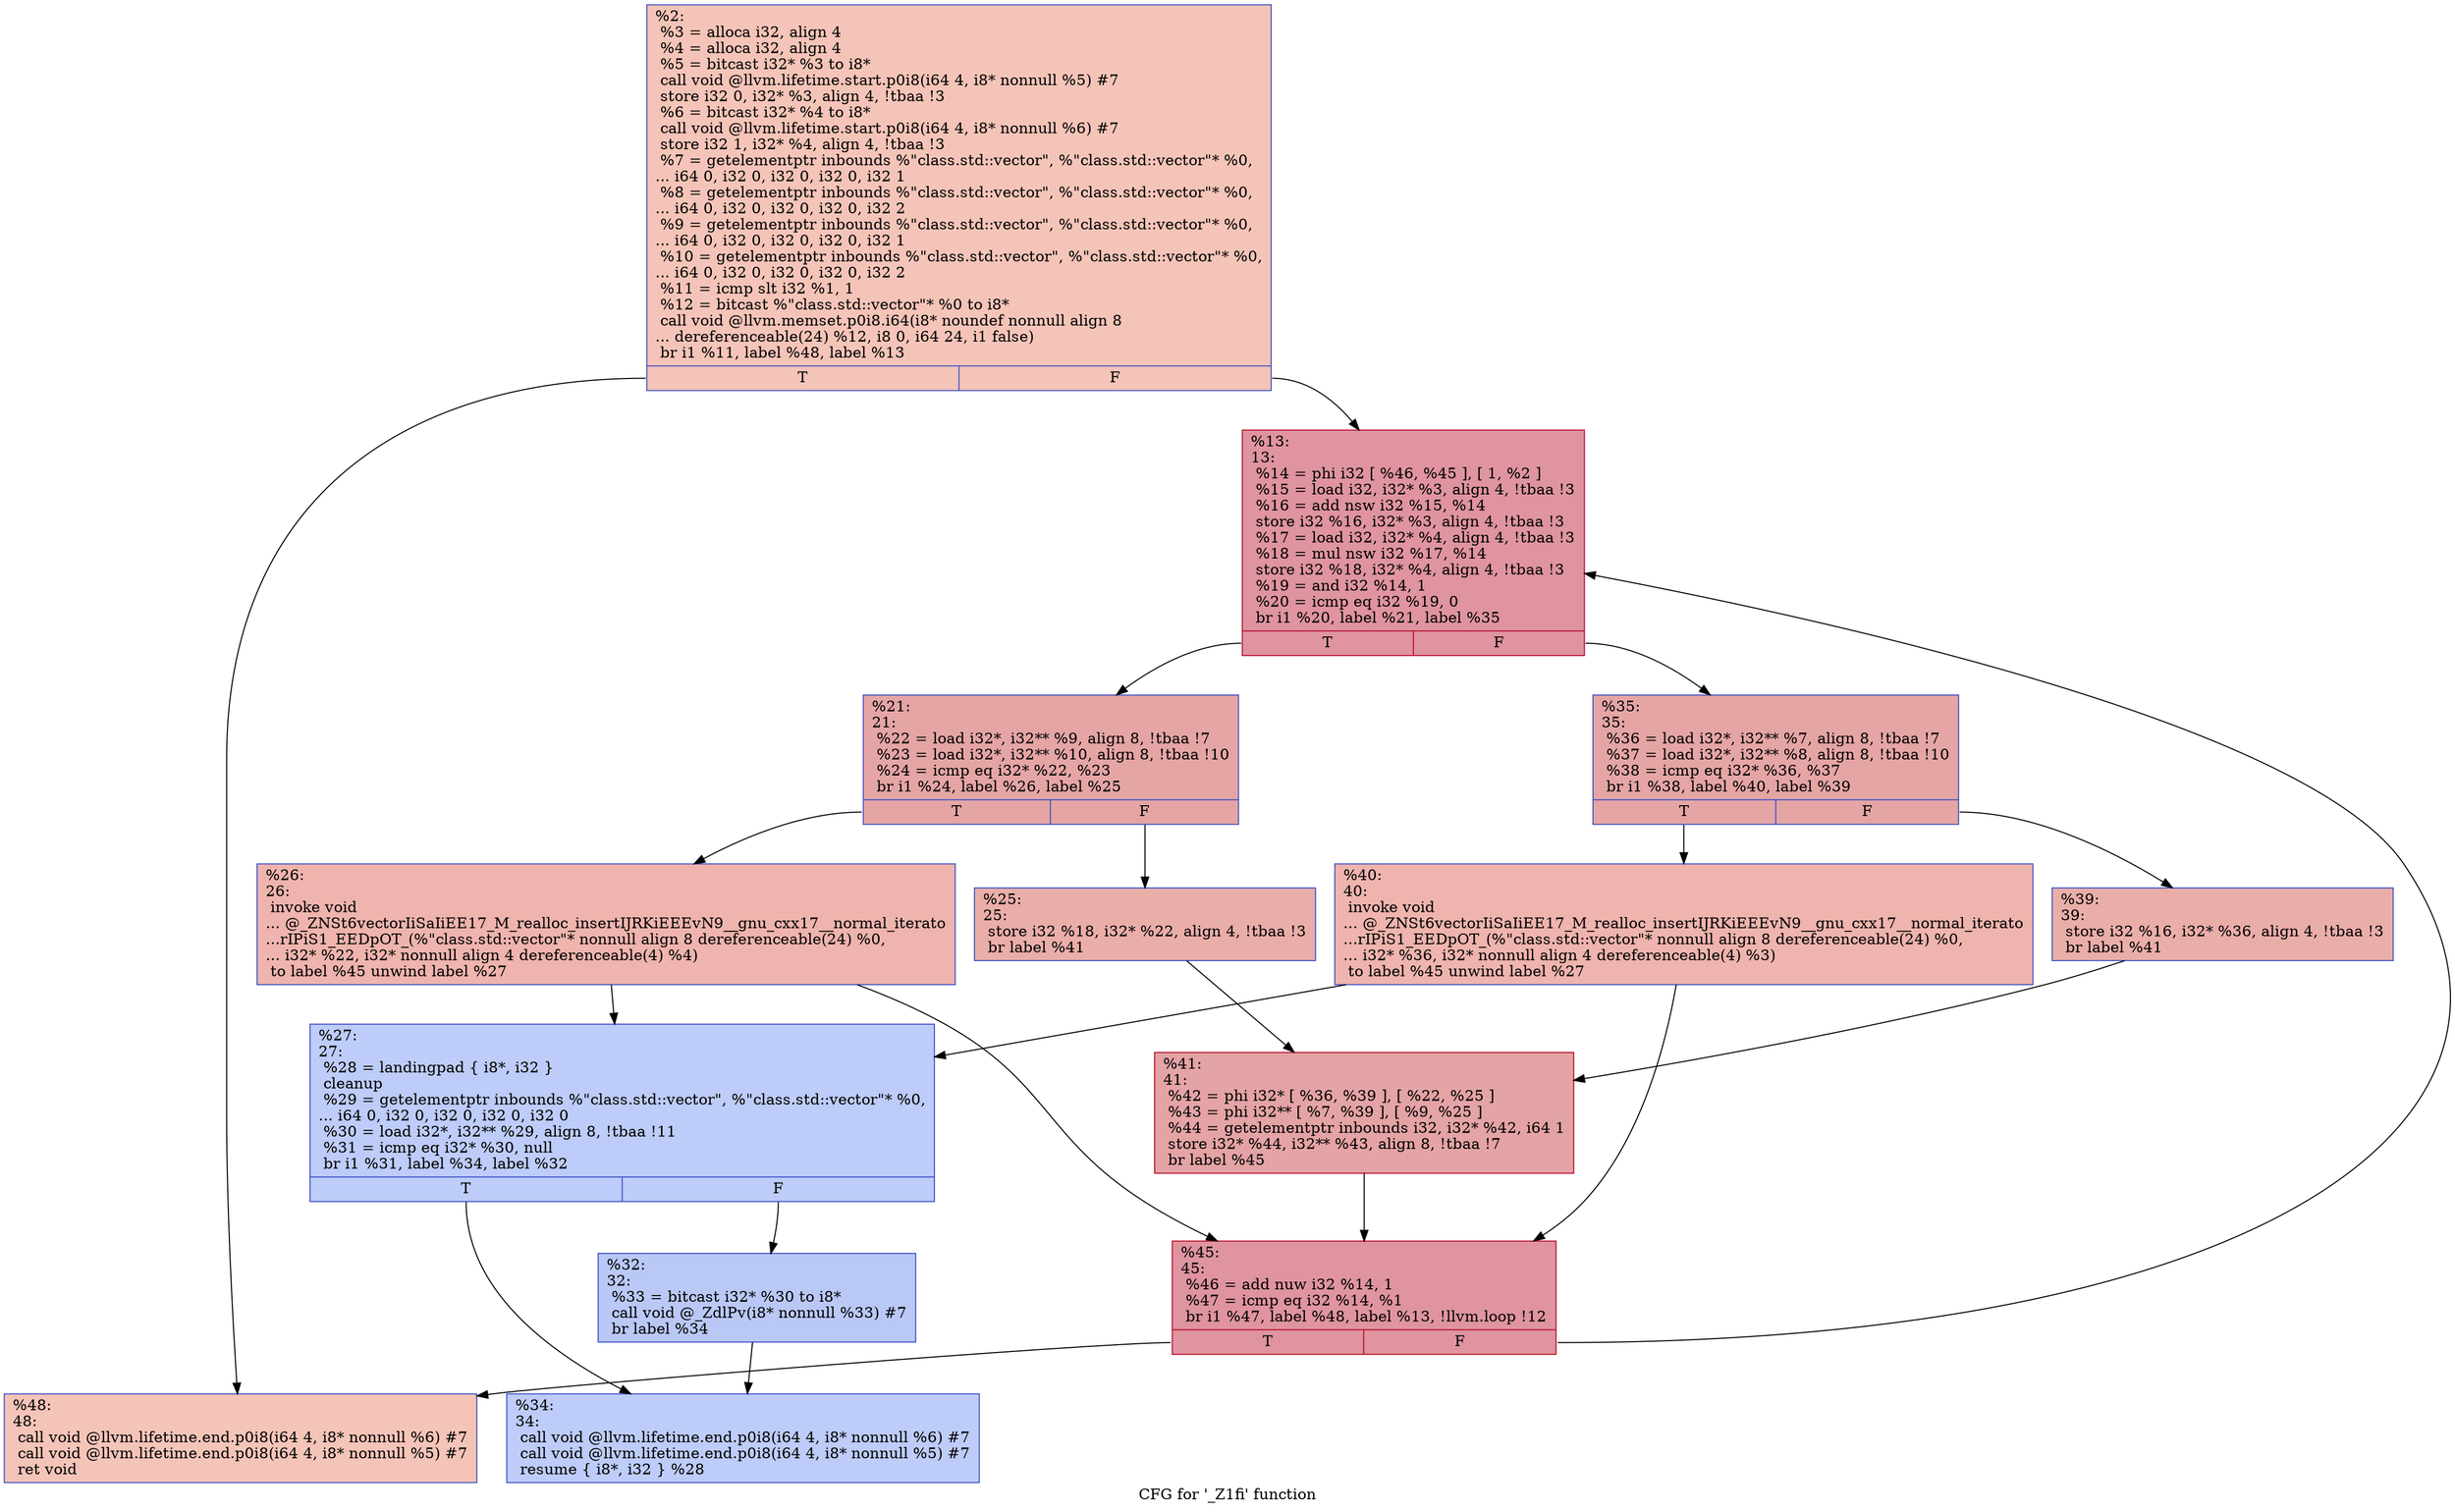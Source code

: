 digraph "CFG for '_Z1fi' function" {
	label="CFG for '_Z1fi' function";

	Node0x5577406861f0 [shape=record,color="#3d50c3ff", style=filled, fillcolor="#e97a5f70",label="{%2:\l  %3 = alloca i32, align 4\l  %4 = alloca i32, align 4\l  %5 = bitcast i32* %3 to i8*\l  call void @llvm.lifetime.start.p0i8(i64 4, i8* nonnull %5) #7\l  store i32 0, i32* %3, align 4, !tbaa !3\l  %6 = bitcast i32* %4 to i8*\l  call void @llvm.lifetime.start.p0i8(i64 4, i8* nonnull %6) #7\l  store i32 1, i32* %4, align 4, !tbaa !3\l  %7 = getelementptr inbounds %\"class.std::vector\", %\"class.std::vector\"* %0,\l... i64 0, i32 0, i32 0, i32 0, i32 1\l  %8 = getelementptr inbounds %\"class.std::vector\", %\"class.std::vector\"* %0,\l... i64 0, i32 0, i32 0, i32 0, i32 2\l  %9 = getelementptr inbounds %\"class.std::vector\", %\"class.std::vector\"* %0,\l... i64 0, i32 0, i32 0, i32 0, i32 1\l  %10 = getelementptr inbounds %\"class.std::vector\", %\"class.std::vector\"* %0,\l... i64 0, i32 0, i32 0, i32 0, i32 2\l  %11 = icmp slt i32 %1, 1\l  %12 = bitcast %\"class.std::vector\"* %0 to i8*\l  call void @llvm.memset.p0i8.i64(i8* noundef nonnull align 8\l... dereferenceable(24) %12, i8 0, i64 24, i1 false)\l  br i1 %11, label %48, label %13\l|{<s0>T|<s1>F}}"];
	Node0x5577406861f0:s0 -> Node0x557740688af0;
	Node0x5577406861f0:s1 -> Node0x557740688b80;
	Node0x557740688b80 [shape=record,color="#b70d28ff", style=filled, fillcolor="#b70d2870",label="{%13:\l13:                                               \l  %14 = phi i32 [ %46, %45 ], [ 1, %2 ]\l  %15 = load i32, i32* %3, align 4, !tbaa !3\l  %16 = add nsw i32 %15, %14\l  store i32 %16, i32* %3, align 4, !tbaa !3\l  %17 = load i32, i32* %4, align 4, !tbaa !3\l  %18 = mul nsw i32 %17, %14\l  store i32 %18, i32* %4, align 4, !tbaa !3\l  %19 = and i32 %14, 1\l  %20 = icmp eq i32 %19, 0\l  br i1 %20, label %21, label %35\l|{<s0>T|<s1>F}}"];
	Node0x557740688b80:s0 -> Node0x5577406891b0;
	Node0x557740688b80:s1 -> Node0x557740689240;
	Node0x5577406891b0 [shape=record,color="#3d50c3ff", style=filled, fillcolor="#c5333470",label="{%21:\l21:                                               \l  %22 = load i32*, i32** %9, align 8, !tbaa !7\l  %23 = load i32*, i32** %10, align 8, !tbaa !10\l  %24 = icmp eq i32* %22, %23\l  br i1 %24, label %26, label %25\l|{<s0>T|<s1>F}}"];
	Node0x5577406891b0:s0 -> Node0x5577406896d0;
	Node0x5577406891b0:s1 -> Node0x557740689760;
	Node0x557740689760 [shape=record,color="#3d50c3ff", style=filled, fillcolor="#d0473d70",label="{%25:\l25:                                               \l  store i32 %18, i32* %22, align 4, !tbaa !3\l  br label %41\l}"];
	Node0x557740689760 -> Node0x557740689930;
	Node0x5577406896d0 [shape=record,color="#3d50c3ff", style=filled, fillcolor="#d8564670",label="{%26:\l26:                                               \l  invoke void\l... @_ZNSt6vectorIiSaIiEE17_M_realloc_insertIJRKiEEEvN9__gnu_cxx17__normal_iterato\l...rIPiS1_EEDpOT_(%\"class.std::vector\"* nonnull align 8 dereferenceable(24) %0,\l... i32* %22, i32* nonnull align 4 dereferenceable(4) %4)\l          to label %45 unwind label %27\l}"];
	Node0x5577406896d0 -> Node0x557740688cc0;
	Node0x5577406896d0 -> Node0x557740689b00;
	Node0x557740689b00 [shape=record,color="#3d50c3ff", style=filled, fillcolor="#6a8bef70",label="{%27:\l27:                                               \l  %28 = landingpad \{ i8*, i32 \}\l          cleanup\l  %29 = getelementptr inbounds %\"class.std::vector\", %\"class.std::vector\"* %0,\l... i64 0, i32 0, i32 0, i32 0, i32 0\l  %30 = load i32*, i32** %29, align 8, !tbaa !11\l  %31 = icmp eq i32* %30, null\l  br i1 %31, label %34, label %32\l|{<s0>T|<s1>F}}"];
	Node0x557740689b00:s0 -> Node0x55774068a380;
	Node0x557740689b00:s1 -> Node0x55774068a410;
	Node0x55774068a410 [shape=record,color="#3d50c3ff", style=filled, fillcolor="#6282ea70",label="{%32:\l32:                                               \l  %33 = bitcast i32* %30 to i8*\l  call void @_ZdlPv(i8* nonnull %33) #7\l  br label %34\l}"];
	Node0x55774068a410 -> Node0x55774068a380;
	Node0x55774068a380 [shape=record,color="#3d50c3ff", style=filled, fillcolor="#6a8bef70",label="{%34:\l34:                                               \l  call void @llvm.lifetime.end.p0i8(i64 4, i8* nonnull %6) #7\l  call void @llvm.lifetime.end.p0i8(i64 4, i8* nonnull %5) #7\l  resume \{ i8*, i32 \} %28\l}"];
	Node0x557740689240 [shape=record,color="#3d50c3ff", style=filled, fillcolor="#c5333470",label="{%35:\l35:                                               \l  %36 = load i32*, i32** %7, align 8, !tbaa !7\l  %37 = load i32*, i32** %8, align 8, !tbaa !10\l  %38 = icmp eq i32* %36, %37\l  br i1 %38, label %40, label %39\l|{<s0>T|<s1>F}}"];
	Node0x557740689240:s0 -> Node0x55774068bcb0;
	Node0x557740689240:s1 -> Node0x55774068bd00;
	Node0x55774068bd00 [shape=record,color="#3d50c3ff", style=filled, fillcolor="#d0473d70",label="{%39:\l39:                                               \l  store i32 %16, i32* %36, align 4, !tbaa !3\l  br label %41\l}"];
	Node0x55774068bd00 -> Node0x557740689930;
	Node0x55774068bcb0 [shape=record,color="#3d50c3ff", style=filled, fillcolor="#d8564670",label="{%40:\l40:                                               \l  invoke void\l... @_ZNSt6vectorIiSaIiEE17_M_realloc_insertIJRKiEEEvN9__gnu_cxx17__normal_iterato\l...rIPiS1_EEDpOT_(%\"class.std::vector\"* nonnull align 8 dereferenceable(24) %0,\l... i32* %36, i32* nonnull align 4 dereferenceable(4) %3)\l          to label %45 unwind label %27\l}"];
	Node0x55774068bcb0 -> Node0x557740688cc0;
	Node0x55774068bcb0 -> Node0x557740689b00;
	Node0x557740689930 [shape=record,color="#b70d28ff", style=filled, fillcolor="#c32e3170",label="{%41:\l41:                                               \l  %42 = phi i32* [ %36, %39 ], [ %22, %25 ]\l  %43 = phi i32** [ %7, %39 ], [ %9, %25 ]\l  %44 = getelementptr inbounds i32, i32* %42, i64 1\l  store i32* %44, i32** %43, align 8, !tbaa !7\l  br label %45\l}"];
	Node0x557740689930 -> Node0x557740688cc0;
	Node0x557740688cc0 [shape=record,color="#b70d28ff", style=filled, fillcolor="#b70d2870",label="{%45:\l45:                                               \l  %46 = add nuw i32 %14, 1\l  %47 = icmp eq i32 %14, %1\l  br i1 %47, label %48, label %13, !llvm.loop !12\l|{<s0>T|<s1>F}}"];
	Node0x557740688cc0:s0 -> Node0x557740688af0;
	Node0x557740688cc0:s1 -> Node0x557740688b80;
	Node0x557740688af0 [shape=record,color="#3d50c3ff", style=filled, fillcolor="#e97a5f70",label="{%48:\l48:                                               \l  call void @llvm.lifetime.end.p0i8(i64 4, i8* nonnull %6) #7\l  call void @llvm.lifetime.end.p0i8(i64 4, i8* nonnull %5) #7\l  ret void\l}"];
}
